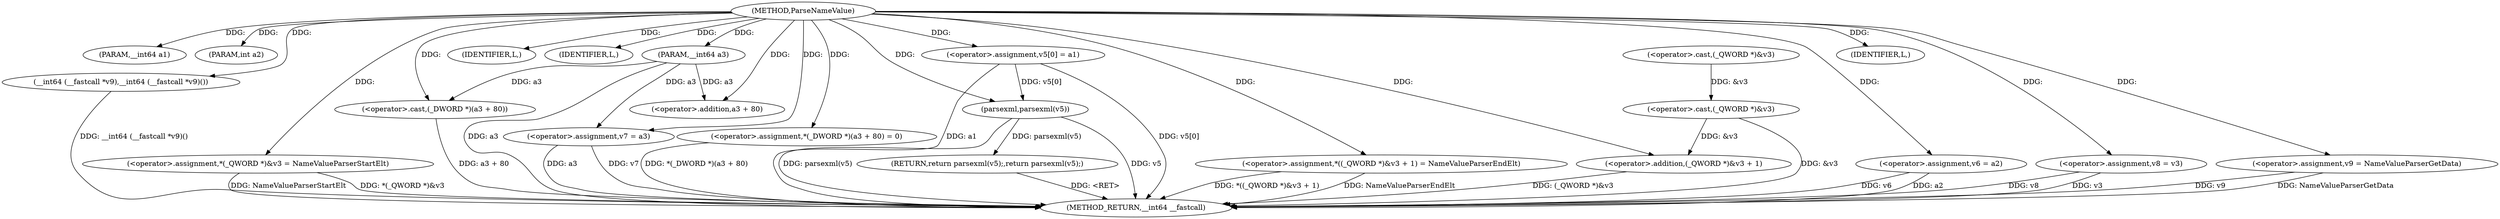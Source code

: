 digraph ParseNameValue {  
"1000108" [label = "(METHOD,ParseNameValue)" ]
"1000167" [label = "(METHOD_RETURN,__int64 __fastcall)" ]
"1000109" [label = "(PARAM,__int64 a1)" ]
"1000110" [label = "(PARAM,int a2)" ]
"1000111" [label = "(PARAM,__int64 a3)" ]
"1000118" [label = "(__int64 (__fastcall *v9),__int64 (__fastcall *v9)())" ]
"1000120" [label = "(<operator>.assignment,*(_QWORD *)&v3 = NameValueParserStartElt)" ]
"1000122" [label = "(<operator>.cast,(_QWORD *)&v3)" ]
"1000127" [label = "(IDENTIFIER,L,)" ]
"1000128" [label = "(IDENTIFIER,L,)" ]
"1000129" [label = "(<operator>.assignment,*(_DWORD *)(a3 + 80) = 0)" ]
"1000131" [label = "(<operator>.cast,(_DWORD *)(a3 + 80))" ]
"1000133" [label = "(<operator>.addition,a3 + 80)" ]
"1000137" [label = "(<operator>.assignment,v5[0] = a1)" ]
"1000142" [label = "(<operator>.assignment,*((_QWORD *)&v3 + 1) = NameValueParserEndElt)" ]
"1000144" [label = "(<operator>.addition,(_QWORD *)&v3 + 1)" ]
"1000145" [label = "(<operator>.cast,(_QWORD *)&v3)" ]
"1000151" [label = "(<operator>.assignment,v6 = a2)" ]
"1000154" [label = "(<operator>.assignment,v7 = a3)" ]
"1000157" [label = "(<operator>.assignment,v8 = v3)" ]
"1000160" [label = "(<operator>.assignment,v9 = NameValueParserGetData)" ]
"1000163" [label = "(IDENTIFIER,L,)" ]
"1000164" [label = "(RETURN,return parsexml(v5);,return parsexml(v5);)" ]
"1000165" [label = "(parsexml,parsexml(v5))" ]
  "1000165" -> "1000167"  [ label = "DDG: v5"] 
  "1000142" -> "1000167"  [ label = "DDG: NameValueParserEndElt"] 
  "1000157" -> "1000167"  [ label = "DDG: v8"] 
  "1000137" -> "1000167"  [ label = "DDG: v5[0]"] 
  "1000157" -> "1000167"  [ label = "DDG: v3"] 
  "1000154" -> "1000167"  [ label = "DDG: a3"] 
  "1000144" -> "1000167"  [ label = "DDG: (_QWORD *)&v3"] 
  "1000160" -> "1000167"  [ label = "DDG: v9"] 
  "1000142" -> "1000167"  [ label = "DDG: *((_QWORD *)&v3 + 1)"] 
  "1000118" -> "1000167"  [ label = "DDG: __int64 (__fastcall *v9)()"] 
  "1000151" -> "1000167"  [ label = "DDG: v6"] 
  "1000120" -> "1000167"  [ label = "DDG: *(_QWORD *)&v3"] 
  "1000129" -> "1000167"  [ label = "DDG: *(_DWORD *)(a3 + 80)"] 
  "1000151" -> "1000167"  [ label = "DDG: a2"] 
  "1000131" -> "1000167"  [ label = "DDG: a3 + 80"] 
  "1000145" -> "1000167"  [ label = "DDG: &v3"] 
  "1000154" -> "1000167"  [ label = "DDG: v7"] 
  "1000137" -> "1000167"  [ label = "DDG: a1"] 
  "1000120" -> "1000167"  [ label = "DDG: NameValueParserStartElt"] 
  "1000111" -> "1000167"  [ label = "DDG: a3"] 
  "1000165" -> "1000167"  [ label = "DDG: parsexml(v5)"] 
  "1000160" -> "1000167"  [ label = "DDG: NameValueParserGetData"] 
  "1000164" -> "1000167"  [ label = "DDG: <RET>"] 
  "1000108" -> "1000109"  [ label = "DDG: "] 
  "1000108" -> "1000110"  [ label = "DDG: "] 
  "1000108" -> "1000111"  [ label = "DDG: "] 
  "1000108" -> "1000118"  [ label = "DDG: "] 
  "1000108" -> "1000120"  [ label = "DDG: "] 
  "1000108" -> "1000127"  [ label = "DDG: "] 
  "1000108" -> "1000128"  [ label = "DDG: "] 
  "1000108" -> "1000129"  [ label = "DDG: "] 
  "1000111" -> "1000131"  [ label = "DDG: a3"] 
  "1000108" -> "1000131"  [ label = "DDG: "] 
  "1000111" -> "1000133"  [ label = "DDG: a3"] 
  "1000108" -> "1000133"  [ label = "DDG: "] 
  "1000108" -> "1000137"  [ label = "DDG: "] 
  "1000108" -> "1000142"  [ label = "DDG: "] 
  "1000145" -> "1000144"  [ label = "DDG: &v3"] 
  "1000122" -> "1000145"  [ label = "DDG: &v3"] 
  "1000108" -> "1000144"  [ label = "DDG: "] 
  "1000108" -> "1000151"  [ label = "DDG: "] 
  "1000111" -> "1000154"  [ label = "DDG: a3"] 
  "1000108" -> "1000154"  [ label = "DDG: "] 
  "1000108" -> "1000157"  [ label = "DDG: "] 
  "1000108" -> "1000160"  [ label = "DDG: "] 
  "1000108" -> "1000163"  [ label = "DDG: "] 
  "1000165" -> "1000164"  [ label = "DDG: parsexml(v5)"] 
  "1000137" -> "1000165"  [ label = "DDG: v5[0]"] 
  "1000108" -> "1000165"  [ label = "DDG: "] 
}
